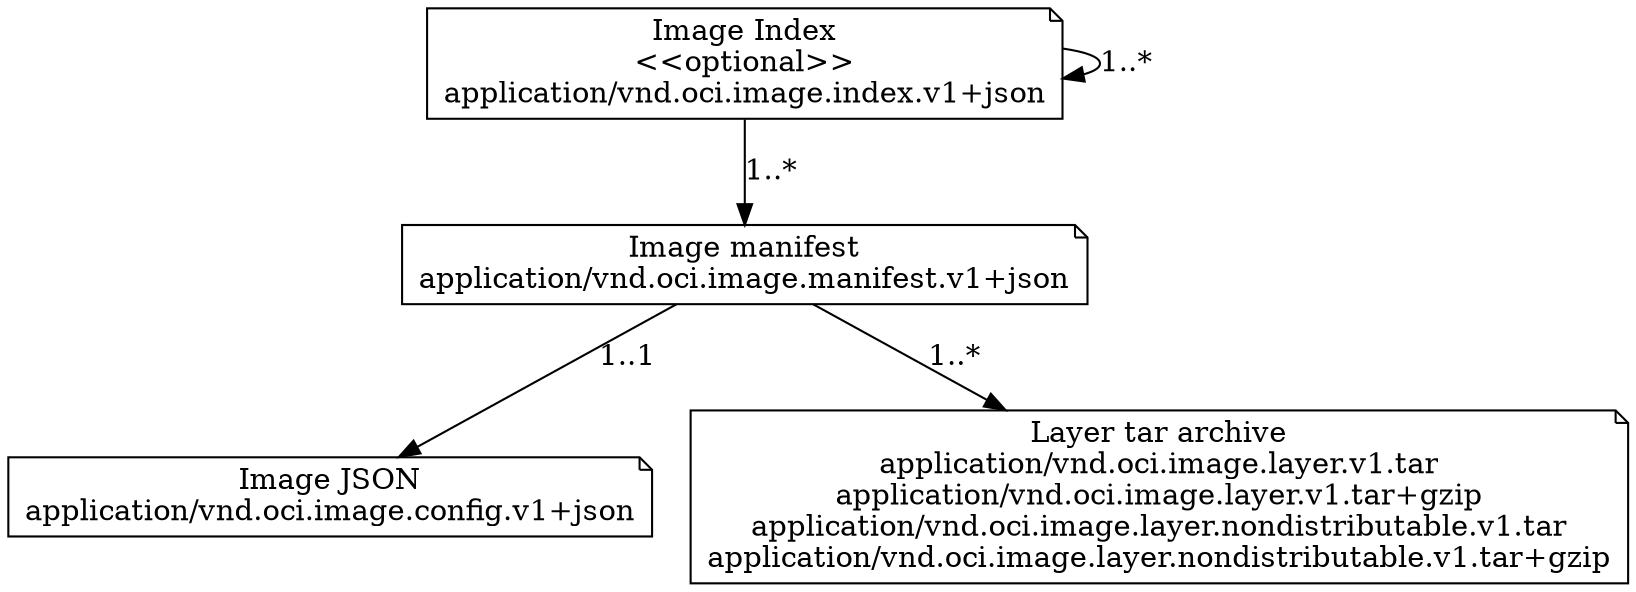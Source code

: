 digraph G {
  {
    imageIndex [shape=note, label="Image Index\n<<optional>>\napplication/vnd.oci.image.index.v1+json"]
    manifest [shape=note, label="Image manifest\napplication/vnd.oci.image.manifest.v1+json"]
    config [shape=note, label="Image JSON\napplication/vnd.oci.image.config.v1+json"]
    layer [shape=note, label="Layer tar archive\napplication/vnd.oci.image.layer.v1.tar\napplication/vnd.oci.image.layer.v1.tar+gzip\napplication/vnd.oci.image.layer.nondistributable.v1.tar\napplication/vnd.oci.image.layer.nondistributable.v1.tar+gzip"]
  }

  imageIndex -> imageIndex [label="1..*"]
  imageIndex -> manifest [label="1..*"]
  manifest -> config [label="1..1"]
  manifest -> layer [label="1..*"]
}
